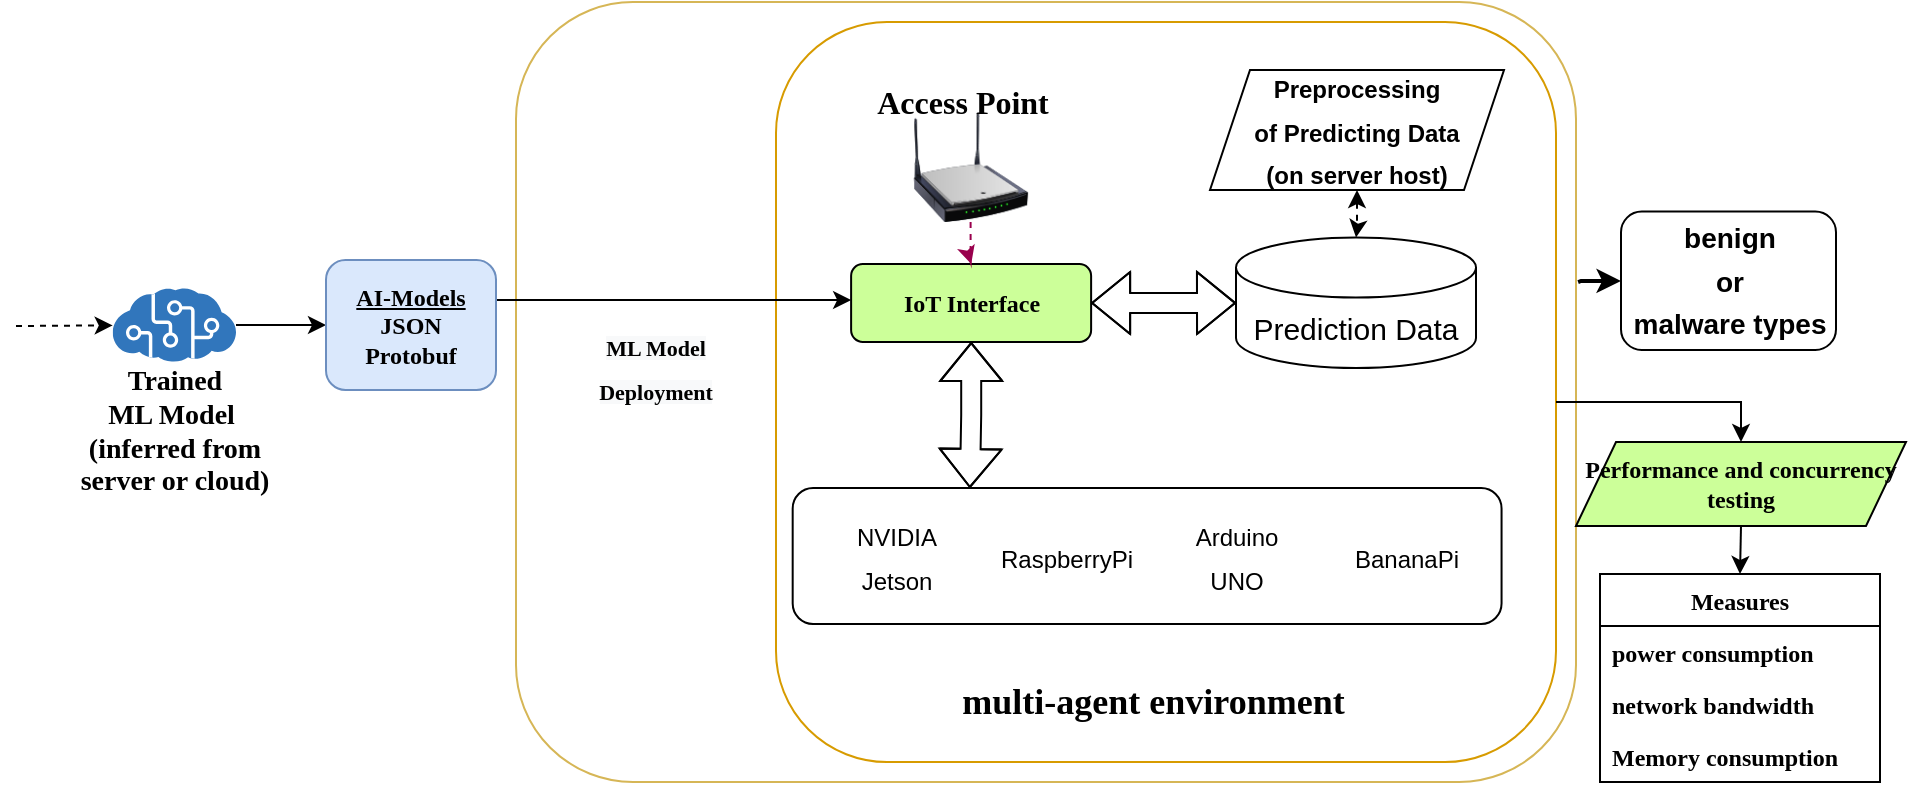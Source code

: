 <mxfile version="14.1.8" type="device"><diagram name="Page-1" id="3e8102d1-ef87-2e61-34e1-82d9a586fe2e"><mxGraphModel dx="946" dy="672" grid="1" gridSize="10" guides="1" tooltips="1" connect="1" arrows="1" fold="1" page="1" pageScale="1" pageWidth="1100" pageHeight="850" background="none" math="0" shadow="0"><root><mxCell id="0"/><mxCell id="1" parent="0"/><mxCell id="-FNh2tWOL-cuPJc_swom-3" value="" style="rounded=1;whiteSpace=wrap;html=1;strokeColor=#d6b656;fontFamily=Verdana;fontStyle=1;fillColor=none;" parent="1" vertex="1"><mxGeometry x="580" y="60" width="530" height="390" as="geometry"/></mxCell><mxCell id="EHo0JvQYw8OHWXjqIyxi-2" value="" style="rounded=1;whiteSpace=wrap;html=1;strokeColor=#d79b00;fontFamily=Verdana;fontStyle=1;fillColor=none;" parent="1" vertex="1"><mxGeometry x="710" y="70" width="390" height="370" as="geometry"/></mxCell><mxCell id="fhDwzaPhLCZozy688eAZ-24" style="edgeStyle=orthogonalEdgeStyle;rounded=0;orthogonalLoop=1;jettySize=auto;html=1;fontFamily=Verdana;fontStyle=1;entryX=0.5;entryY=0;entryDx=0;entryDy=0;" parent="1" source="EHo0JvQYw8OHWXjqIyxi-2" target="R6Xiau4L1MP36ljdPMIz-2" edge="1"><mxGeometry relative="1" as="geometry"><mxPoint x="700" y="305.005" as="targetPoint"/><Array as="points"><mxPoint x="1193" y="260"/></Array></mxGeometry></mxCell><mxCell id="ZXHVRDiH6gQJchZM95C--2" style="edgeStyle=orthogonalEdgeStyle;rounded=0;orthogonalLoop=1;jettySize=auto;html=1;entryX=0;entryY=0.5;entryDx=0;entryDy=0;" edge="1" parent="1" source="-FNh2tWOL-cuPJc_swom-64" target="EHo0JvQYw8OHWXjqIyxi-34"><mxGeometry relative="1" as="geometry"/></mxCell><mxCell id="-FNh2tWOL-cuPJc_swom-64" value="" style="sketch=0;aspect=fixed;html=1;points=[];align=center;image;fontSize=12;image=img/lib/mscae/Cognitive_Services.svg;strokeWidth=4;fontFamily=Verdana;fontStyle=1" parent="1" vertex="1"><mxGeometry x="378.34" y="203" width="61.66" height="37" as="geometry"/></mxCell><mxCell id="-FNh2tWOL-cuPJc_swom-71" value="Trained &lt;br&gt;ML Model&amp;nbsp;&lt;br&gt;(inferred from &lt;br&gt;server or cloud)" style="text;html=1;align=center;verticalAlign=middle;resizable=0;points=[];autosize=1;strokeColor=none;fillColor=none;fontSize=14;fontFamily=Verdana;fontStyle=1" parent="1" vertex="1"><mxGeometry x="339.17" y="240" width="140" height="70" as="geometry"/></mxCell><mxCell id="EHo0JvQYw8OHWXjqIyxi-4" value="" style="group;fontFamily=Verdana;fontStyle=1" parent="1" vertex="1" connectable="0"><mxGeometry x="747.56" y="100" width="120" height="70" as="geometry"/></mxCell><mxCell id="-FNh2tWOL-cuPJc_swom-50" value="" style="image;html=1;image=img/lib/clip_art/networking/Wireless_Router_N_128x128.png;fontSize=16;strokeWidth=4;fontFamily=Verdana;fontStyle=1" parent="EHo0JvQYw8OHWXjqIyxi-4" vertex="1"><mxGeometry x="19.78" y="15" width="80" height="55" as="geometry"/></mxCell><mxCell id="-FNh2tWOL-cuPJc_swom-51" value="Access Point" style="text;html=1;align=center;verticalAlign=middle;resizable=0;points=[];autosize=1;strokeColor=none;fillColor=none;fontSize=16;fontFamily=Verdana;fontStyle=1" parent="EHo0JvQYw8OHWXjqIyxi-4" vertex="1"><mxGeometry x="-10" width="130" height="20" as="geometry"/></mxCell><mxCell id="EHo0JvQYw8OHWXjqIyxi-44" style="edgeStyle=orthogonalEdgeStyle;rounded=0;orthogonalLoop=1;jettySize=auto;html=1;shape=flexArrow;startArrow=block;fontFamily=Verdana;fontStyle=1;entryX=0.25;entryY=0;entryDx=0;entryDy=0;" parent="1" source="EHo0JvQYw8OHWXjqIyxi-32" target="ZXHVRDiH6gQJchZM95C--9" edge="1"><mxGeometry relative="1" as="geometry"><mxPoint x="895" y="280" as="targetPoint"/></mxGeometry></mxCell><mxCell id="EHo0JvQYw8OHWXjqIyxi-32" value="IoT Interface" style="rounded=1;whiteSpace=wrap;html=1;fillColor=#CCFF99;fontFamily=Verdana;fontStyle=1" parent="1" vertex="1"><mxGeometry x="747.56" y="191" width="120" height="39" as="geometry"/></mxCell><mxCell id="fhDwzaPhLCZozy688eAZ-6" style="edgeStyle=orthogonalEdgeStyle;rounded=0;orthogonalLoop=1;jettySize=auto;html=1;fontFamily=Verdana;fontStyle=1;exitX=1;exitY=0.5;exitDx=0;exitDy=0;" parent="1" source="EHo0JvQYw8OHWXjqIyxi-34" target="EHo0JvQYw8OHWXjqIyxi-32" edge="1"><mxGeometry relative="1" as="geometry"><mxPoint x="724" y="300" as="targetPoint"/><Array as="points"><mxPoint x="570" y="209"/></Array></mxGeometry></mxCell><mxCell id="EHo0JvQYw8OHWXjqIyxi-34" value="&lt;u&gt;AI-Models&lt;/u&gt;&lt;br&gt;JSON&lt;br&gt;Protobuf" style="rounded=1;whiteSpace=wrap;html=1;fillColor=#dae8fc;strokeColor=#6c8ebf;fontFamily=Verdana;fontStyle=1" parent="1" vertex="1"><mxGeometry x="485" y="189" width="85" height="65" as="geometry"/></mxCell><mxCell id="EHo0JvQYw8OHWXjqIyxi-52" style="edgeStyle=orthogonalEdgeStyle;rounded=0;orthogonalLoop=1;jettySize=auto;html=1;dashed=1;startArrow=none;startFill=0;strokeColor=#99004D;fontFamily=Verdana;fontStyle=1" parent="1" source="-FNh2tWOL-cuPJc_swom-50" target="EHo0JvQYw8OHWXjqIyxi-32" edge="1"><mxGeometry relative="1" as="geometry"/></mxCell><mxCell id="fhDwzaPhLCZozy688eAZ-26" value="Measures" style="swimlane;fontStyle=1;childLayout=stackLayout;horizontal=1;startSize=26;fillColor=none;horizontalStack=0;resizeParent=1;resizeParentMax=0;resizeLast=0;collapsible=1;marginBottom=0;fontFamily=Verdana;" parent="1" vertex="1"><mxGeometry x="1122" y="346" width="140" height="104" as="geometry"/></mxCell><mxCell id="fhDwzaPhLCZozy688eAZ-27" value="power consumption" style="text;strokeColor=none;fillColor=none;align=left;verticalAlign=top;spacingLeft=4;spacingRight=4;overflow=hidden;rotatable=0;points=[[0,0.5],[1,0.5]];portConstraint=eastwest;fontFamily=Verdana;fontStyle=1" parent="fhDwzaPhLCZozy688eAZ-26" vertex="1"><mxGeometry y="26" width="140" height="26" as="geometry"/></mxCell><mxCell id="fhDwzaPhLCZozy688eAZ-28" value="network bandwidth" style="text;strokeColor=none;fillColor=none;align=left;verticalAlign=top;spacingLeft=4;spacingRight=4;overflow=hidden;rotatable=0;points=[[0,0.5],[1,0.5]];portConstraint=eastwest;fontFamily=Verdana;fontStyle=1" parent="fhDwzaPhLCZozy688eAZ-26" vertex="1"><mxGeometry y="52" width="140" height="26" as="geometry"/></mxCell><mxCell id="fhDwzaPhLCZozy688eAZ-29" value="Memory consumption" style="text;strokeColor=none;fillColor=none;align=left;verticalAlign=top;spacingLeft=4;spacingRight=4;overflow=hidden;rotatable=0;points=[[0,0.5],[1,0.5]];portConstraint=eastwest;fontFamily=Verdana;fontStyle=1" parent="fhDwzaPhLCZozy688eAZ-26" vertex="1"><mxGeometry y="78" width="140" height="26" as="geometry"/></mxCell><mxCell id="R6Xiau4L1MP36ljdPMIz-5" style="edgeStyle=orthogonalEdgeStyle;rounded=0;orthogonalLoop=1;jettySize=auto;html=1;entryX=0.5;entryY=0;entryDx=0;entryDy=0;fontFamily=Verdana;exitX=0.5;exitY=1;exitDx=0;exitDy=0;" parent="1" source="R6Xiau4L1MP36ljdPMIz-2" target="fhDwzaPhLCZozy688eAZ-26" edge="1"><mxGeometry relative="1" as="geometry"><mxPoint x="1212.5" y="321" as="sourcePoint"/><mxPoint x="1212.5" y="346" as="targetPoint"/></mxGeometry></mxCell><mxCell id="R6Xiau4L1MP36ljdPMIz-2" value="&lt;span&gt;Performance and concurrency testing&lt;/span&gt;" style="shape=parallelogram;perimeter=parallelogramPerimeter;whiteSpace=wrap;html=1;fixedSize=1;fillColor=#CCFF99;fontFamily=Verdana;fontStyle=1" parent="1" vertex="1"><mxGeometry x="1110" y="280" width="165" height="42" as="geometry"/></mxCell><mxCell id="ZXHVRDiH6gQJchZM95C--4" value="" style="endArrow=classic;html=1;dashed=1;" edge="1" parent="1" target="-FNh2tWOL-cuPJc_swom-64"><mxGeometry width="50" height="50" relative="1" as="geometry"><mxPoint x="330" y="222" as="sourcePoint"/><mxPoint x="350" y="215" as="targetPoint"/></mxGeometry></mxCell><mxCell id="ZXHVRDiH6gQJchZM95C--5" value="&amp;nbsp;multi-agent environment" style="text;html=1;align=center;verticalAlign=middle;resizable=0;points=[];autosize=1;strokeColor=none;fillColor=none;fontSize=18;fontFamily=Verdana;fontStyle=1" vertex="1" parent="1"><mxGeometry x="755.56" y="395" width="280" height="30" as="geometry"/></mxCell><mxCell id="ZXHVRDiH6gQJchZM95C--9" value="" style="rounded=1;whiteSpace=wrap;html=1;fontSize=18;labelBackgroundColor=#CCFF99;" vertex="1" parent="1"><mxGeometry x="718.34" y="303" width="354.44" height="68" as="geometry"/></mxCell><mxCell id="ZXHVRDiH6gQJchZM95C--10" value="&lt;span style=&quot;font-size: 12px&quot;&gt;RaspberryPi&lt;/span&gt;" style="text;html=1;align=center;verticalAlign=middle;resizable=0;points=[];autosize=1;fontSize=18;" vertex="1" parent="1"><mxGeometry x="815" y="322" width="80" height="30" as="geometry"/></mxCell><mxCell id="ZXHVRDiH6gQJchZM95C--11" value="&lt;span style=&quot;font-size: 12px&quot;&gt;Arduino &lt;br&gt;UNO&lt;/span&gt;" style="text;html=1;align=center;verticalAlign=middle;resizable=0;points=[];autosize=1;fontSize=18;" vertex="1" parent="1"><mxGeometry x="910" y="312" width="60" height="50" as="geometry"/></mxCell><mxCell id="ZXHVRDiH6gQJchZM95C--12" value="&lt;span style=&quot;font-size: 12px&quot;&gt;BananaPi&lt;/span&gt;" style="text;html=1;align=center;verticalAlign=middle;resizable=0;points=[];autosize=1;fontSize=18;" vertex="1" parent="1"><mxGeometry x="990" y="322" width="70" height="30" as="geometry"/></mxCell><mxCell id="ZXHVRDiH6gQJchZM95C--8" value="&lt;font style=&quot;font-size: 12px ; line-height: 60%&quot;&gt;NVIDIA &lt;br&gt;Jetson&lt;/font&gt;" style="text;html=1;align=center;verticalAlign=middle;resizable=0;points=[];autosize=1;fontSize=18;" vertex="1" parent="1"><mxGeometry x="740" y="312" width="60" height="50" as="geometry"/></mxCell><mxCell id="ZXHVRDiH6gQJchZM95C--14" value="&lt;font style=&quot;font-size: 15px&quot;&gt;Prediction Data&lt;/font&gt;" style="shape=cylinder3;whiteSpace=wrap;html=1;boundedLbl=1;backgroundOutline=1;size=15;labelBackgroundColor=none;fillColor=none;fontSize=18;" vertex="1" parent="1"><mxGeometry x="940" y="177.75" width="120" height="65.25" as="geometry"/></mxCell><mxCell id="ZXHVRDiH6gQJchZM95C--15" style="edgeStyle=orthogonalEdgeStyle;rounded=0;orthogonalLoop=1;jettySize=auto;html=1;shape=flexArrow;startArrow=block;fontFamily=Verdana;fontStyle=1;exitX=1;exitY=0.5;exitDx=0;exitDy=0;" edge="1" parent="1" source="EHo0JvQYw8OHWXjqIyxi-32" target="ZXHVRDiH6gQJchZM95C--14"><mxGeometry relative="1" as="geometry"><mxPoint x="817.6" y="240" as="sourcePoint"/><mxPoint x="816.95" y="313" as="targetPoint"/><Array as="points"/></mxGeometry></mxCell><mxCell id="ZXHVRDiH6gQJchZM95C--18" style="edgeStyle=orthogonalEdgeStyle;rounded=0;orthogonalLoop=1;jettySize=auto;html=1;dashed=1;fontSize=18;endArrow=classic;endFill=1;startArrow=classic;startFill=1;" edge="1" parent="1" source="ZXHVRDiH6gQJchZM95C--16" target="ZXHVRDiH6gQJchZM95C--14"><mxGeometry relative="1" as="geometry"/></mxCell><mxCell id="ZXHVRDiH6gQJchZM95C--16" value="&lt;font style=&quot;font-size: 12px&quot;&gt;&lt;b&gt;Preprocessing of&amp;nbsp;&lt;/b&gt;&lt;/font&gt;&lt;b style=&quot;font-size: 12px&quot;&gt;Predicting Data&lt;br&gt;(on server host)&lt;br&gt;&lt;/b&gt;" style="shape=parallelogram;perimeter=parallelogramPerimeter;whiteSpace=wrap;html=1;fixedSize=1;labelBackgroundColor=none;fontSize=18;fillColor=none;" vertex="1" parent="1"><mxGeometry x="927" y="94" width="147" height="60" as="geometry"/></mxCell><mxCell id="ZXHVRDiH6gQJchZM95C--19" value="&lt;span style=&quot;color: rgb(0 , 0 , 0) ; font-family: &amp;#34;verdana&amp;#34; ; font-size: 11px ; font-style: normal ; font-weight: 700 ; letter-spacing: normal ; text-indent: 0px ; text-transform: none ; word-spacing: 0px ; background-color: rgb(248 , 249 , 250) ; display: inline ; float: none&quot;&gt;ML Model&lt;/span&gt;&lt;br style=&quot;color: rgb(0 , 0 , 0) ; font-family: &amp;#34;verdana&amp;#34; ; font-size: 11px ; font-style: normal ; font-weight: 700 ; letter-spacing: normal ; text-indent: 0px ; text-transform: none ; word-spacing: 0px ; background-color: rgb(248 , 249 , 250)&quot;&gt;&lt;span style=&quot;color: rgb(0 , 0 , 0) ; font-family: &amp;#34;verdana&amp;#34; ; font-size: 11px ; font-style: normal ; font-weight: 700 ; letter-spacing: normal ; text-indent: 0px ; text-transform: none ; word-spacing: 0px ; background-color: rgb(248 , 249 , 250) ; display: inline ; float: none&quot;&gt;Deployment&lt;/span&gt;" style="text;whiteSpace=wrap;html=1;fontSize=18;align=center;" vertex="1" parent="1"><mxGeometry x="600" y="214" width="100" height="40" as="geometry"/></mxCell><mxCell id="ZXHVRDiH6gQJchZM95C--22" style="edgeStyle=orthogonalEdgeStyle;rounded=0;orthogonalLoop=1;jettySize=auto;html=1;entryX=1.002;entryY=0.359;entryDx=0;entryDy=0;entryPerimeter=0;startArrow=classic;startFill=1;endArrow=none;endFill=0;fontSize=18;strokeWidth=2;" edge="1" parent="1" source="ZXHVRDiH6gQJchZM95C--20" target="-FNh2tWOL-cuPJc_swom-3"><mxGeometry relative="1" as="geometry"/></mxCell><mxCell id="ZXHVRDiH6gQJchZM95C--20" value="&lt;font style=&quot;font-size: 14px&quot;&gt;&lt;b&gt;benign &lt;br&gt;or &lt;br&gt;malware types&lt;/b&gt;&lt;/font&gt;" style="rounded=1;whiteSpace=wrap;html=1;labelBackgroundColor=none;fillColor=none;fontSize=18;" vertex="1" parent="1"><mxGeometry x="1132.5" y="164.75" width="107.5" height="69.25" as="geometry"/></mxCell></root></mxGraphModel></diagram></mxfile>